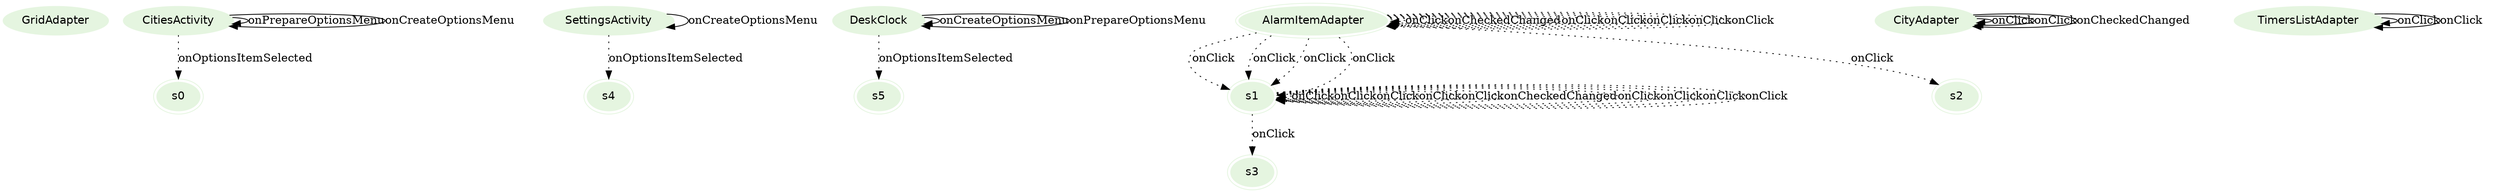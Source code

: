 digraph {
fontname="Helvetica";
node[style=filled, fontname="Helvetica", colorscheme=greens3, color=1];
GridAdapter;
CitiesActivity;
s4[peripheries=2];
s0[peripheries=2];
s5[peripheries=2];
s1[peripheries=2];
s3[peripheries=2];
DeskClock;
AlarmItemAdapter[peripheries=2];
s2[peripheries=2];
SettingsActivity;
CityAdapter;
TimersListAdapter;
s1 -> s1[label="onClick",style=dotted];
AlarmItemAdapter -> s1[label="onClick",style=dotted];
AlarmItemAdapter -> s1[label="onClick",style=dotted];
AlarmItemAdapter -> AlarmItemAdapter[label="onClick",style=dotted];
DeskClock -> DeskClock[label="onCreateOptionsMenu"];
SettingsActivity -> SettingsActivity[label="onCreateOptionsMenu"];
TimersListAdapter -> TimersListAdapter[label="onClick"];
s1 -> s1[label="onClick",style=dotted];
AlarmItemAdapter -> AlarmItemAdapter[label="onCheckedChanged",style=dotted];
AlarmItemAdapter -> AlarmItemAdapter[label="onClick",style=dotted];
AlarmItemAdapter -> AlarmItemAdapter[label="onClick",style=dotted];
SettingsActivity -> s4[label="onOptionsItemSelected",style=dotted];
s1 -> s1[label="onClick",style=dotted];
CityAdapter -> CityAdapter[label="onClick"];
s1 -> s1[label="onClick",style=dotted];
s1 -> s1[label="onClick",style=dotted];
TimersListAdapter -> TimersListAdapter[label="onClick"];
s1 -> s1[label="onCheckedChanged",style=dotted];
CityAdapter -> CityAdapter[label="onClick"];
DeskClock -> s5[label="onOptionsItemSelected",style=dotted];
AlarmItemAdapter -> s2[label="onClick",style=dotted];
DeskClock -> DeskClock[label="onPrepareOptionsMenu"];
s1 -> s1[label="onClick",style=dotted];
AlarmItemAdapter -> s1[label="onClick",style=dotted];
CityAdapter -> CityAdapter[label="onCheckedChanged"];
AlarmItemAdapter -> AlarmItemAdapter[label="onClick",style=dotted];
AlarmItemAdapter -> s1[label="onClick",style=dotted];
AlarmItemAdapter -> AlarmItemAdapter[label="onClick",style=dotted];
CitiesActivity -> s0[label="onOptionsItemSelected",style=dotted];
CitiesActivity -> CitiesActivity[label="onPrepareOptionsMenu"];
CitiesActivity -> CitiesActivity[label="onCreateOptionsMenu"];
s1 -> s1[label="onClick",style=dotted];
s1 -> s3[label="onClick",style=dotted];
AlarmItemAdapter -> AlarmItemAdapter[label="onClick",style=dotted];
s1 -> s1[label="onClick",style=dotted];
s1 -> s1[label="onClick",style=dotted];
}